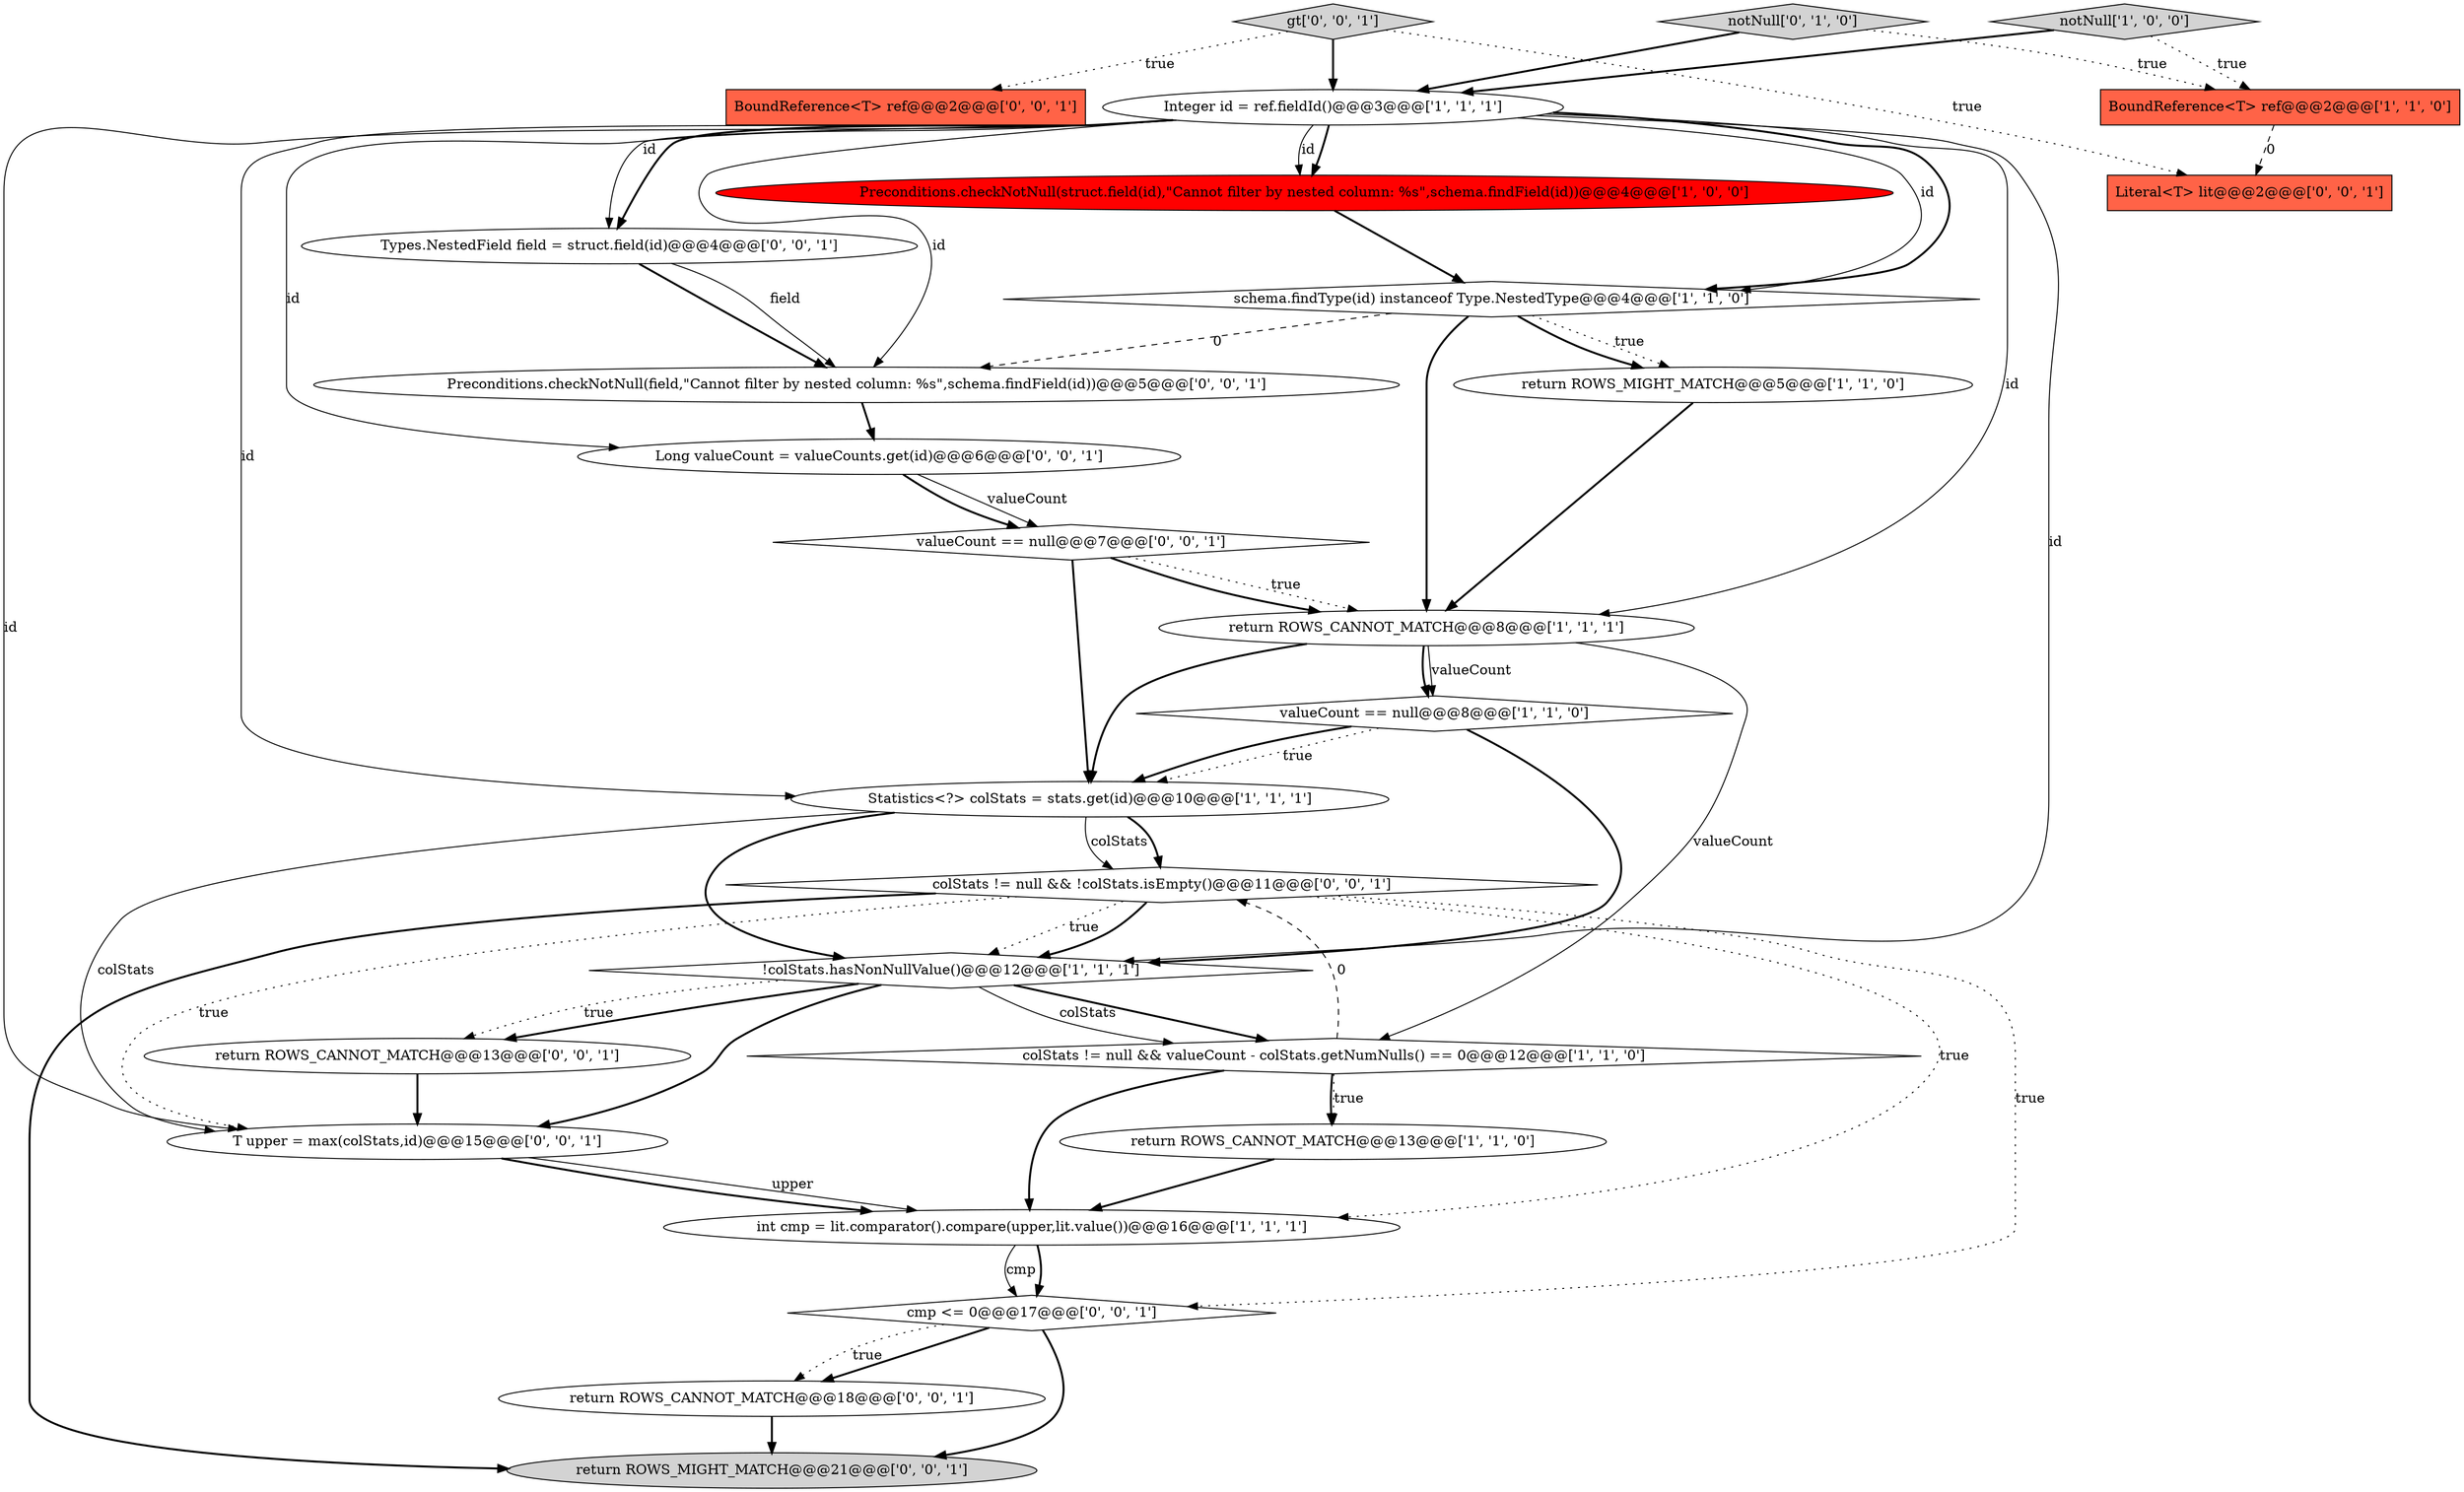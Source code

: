 digraph {
25 [style = filled, label = "return ROWS_CANNOT_MATCH@@@18@@@['0', '0', '1']", fillcolor = white, shape = ellipse image = "AAA0AAABBB3BBB"];
26 [style = filled, label = "Types.NestedField field = struct.field(id)@@@4@@@['0', '0', '1']", fillcolor = white, shape = ellipse image = "AAA0AAABBB3BBB"];
5 [style = filled, label = "Preconditions.checkNotNull(struct.field(id),\"Cannot filter by nested column: %s\",schema.findField(id))@@@4@@@['1', '0', '0']", fillcolor = red, shape = ellipse image = "AAA1AAABBB1BBB"];
11 [style = filled, label = "int cmp = lit.comparator().compare(upper,lit.value())@@@16@@@['1', '1', '1']", fillcolor = white, shape = ellipse image = "AAA0AAABBB1BBB"];
1 [style = filled, label = "Integer id = ref.fieldId()@@@3@@@['1', '1', '1']", fillcolor = white, shape = ellipse image = "AAA0AAABBB1BBB"];
3 [style = filled, label = "valueCount == null@@@8@@@['1', '1', '0']", fillcolor = white, shape = diamond image = "AAA0AAABBB1BBB"];
14 [style = filled, label = "valueCount == null@@@7@@@['0', '0', '1']", fillcolor = white, shape = diamond image = "AAA0AAABBB3BBB"];
19 [style = filled, label = "colStats != null && !colStats.isEmpty()@@@11@@@['0', '0', '1']", fillcolor = white, shape = diamond image = "AAA0AAABBB3BBB"];
9 [style = filled, label = "Statistics<?> colStats = stats.get(id)@@@10@@@['1', '1', '1']", fillcolor = white, shape = ellipse image = "AAA0AAABBB1BBB"];
20 [style = filled, label = "BoundReference<T> ref@@@2@@@['0', '0', '1']", fillcolor = tomato, shape = box image = "AAA0AAABBB3BBB"];
24 [style = filled, label = "Literal<T> lit@@@2@@@['0', '0', '1']", fillcolor = tomato, shape = box image = "AAA0AAABBB3BBB"];
12 [style = filled, label = "notNull['1', '0', '0']", fillcolor = lightgray, shape = diamond image = "AAA0AAABBB1BBB"];
2 [style = filled, label = "return ROWS_MIGHT_MATCH@@@5@@@['1', '1', '0']", fillcolor = white, shape = ellipse image = "AAA0AAABBB1BBB"];
0 [style = filled, label = "return ROWS_CANNOT_MATCH@@@8@@@['1', '1', '1']", fillcolor = white, shape = ellipse image = "AAA0AAABBB1BBB"];
13 [style = filled, label = "notNull['0', '1', '0']", fillcolor = lightgray, shape = diamond image = "AAA0AAABBB2BBB"];
15 [style = filled, label = "return ROWS_MIGHT_MATCH@@@21@@@['0', '0', '1']", fillcolor = lightgray, shape = ellipse image = "AAA0AAABBB3BBB"];
6 [style = filled, label = "BoundReference<T> ref@@@2@@@['1', '1', '0']", fillcolor = tomato, shape = box image = "AAA0AAABBB1BBB"];
4 [style = filled, label = "return ROWS_CANNOT_MATCH@@@13@@@['1', '1', '0']", fillcolor = white, shape = ellipse image = "AAA0AAABBB1BBB"];
16 [style = filled, label = "Preconditions.checkNotNull(field,\"Cannot filter by nested column: %s\",schema.findField(id))@@@5@@@['0', '0', '1']", fillcolor = white, shape = ellipse image = "AAA0AAABBB3BBB"];
17 [style = filled, label = "gt['0', '0', '1']", fillcolor = lightgray, shape = diamond image = "AAA0AAABBB3BBB"];
10 [style = filled, label = "schema.findType(id) instanceof Type.NestedType@@@4@@@['1', '1', '0']", fillcolor = white, shape = diamond image = "AAA0AAABBB1BBB"];
22 [style = filled, label = "return ROWS_CANNOT_MATCH@@@13@@@['0', '0', '1']", fillcolor = white, shape = ellipse image = "AAA0AAABBB3BBB"];
23 [style = filled, label = "Long valueCount = valueCounts.get(id)@@@6@@@['0', '0', '1']", fillcolor = white, shape = ellipse image = "AAA0AAABBB3BBB"];
7 [style = filled, label = "colStats != null && valueCount - colStats.getNumNulls() == 0@@@12@@@['1', '1', '0']", fillcolor = white, shape = diamond image = "AAA0AAABBB1BBB"];
18 [style = filled, label = "T upper = max(colStats,id)@@@15@@@['0', '0', '1']", fillcolor = white, shape = ellipse image = "AAA0AAABBB3BBB"];
8 [style = filled, label = "!colStats.hasNonNullValue()@@@12@@@['1', '1', '1']", fillcolor = white, shape = diamond image = "AAA0AAABBB1BBB"];
21 [style = filled, label = "cmp <= 0@@@17@@@['0', '0', '1']", fillcolor = white, shape = diamond image = "AAA0AAABBB3BBB"];
1->5 [style = bold, label=""];
0->3 [style = bold, label=""];
13->6 [style = dotted, label="true"];
5->10 [style = bold, label=""];
17->20 [style = dotted, label="true"];
9->18 [style = solid, label="colStats"];
0->9 [style = bold, label=""];
0->3 [style = solid, label="valueCount"];
7->11 [style = bold, label=""];
17->1 [style = bold, label=""];
0->7 [style = solid, label="valueCount"];
14->0 [style = dotted, label="true"];
9->19 [style = solid, label="colStats"];
8->18 [style = bold, label=""];
23->14 [style = solid, label="valueCount"];
21->15 [style = bold, label=""];
17->24 [style = dotted, label="true"];
11->21 [style = bold, label=""];
18->11 [style = bold, label=""];
19->18 [style = dotted, label="true"];
1->16 [style = solid, label="id"];
1->8 [style = solid, label="id"];
19->21 [style = dotted, label="true"];
7->4 [style = bold, label=""];
16->23 [style = bold, label=""];
21->25 [style = bold, label=""];
3->9 [style = dotted, label="true"];
1->26 [style = bold, label=""];
9->8 [style = bold, label=""];
12->1 [style = bold, label=""];
19->8 [style = dotted, label="true"];
13->1 [style = bold, label=""];
19->8 [style = bold, label=""];
8->7 [style = bold, label=""];
8->22 [style = bold, label=""];
23->14 [style = bold, label=""];
3->9 [style = bold, label=""];
21->25 [style = dotted, label="true"];
26->16 [style = bold, label=""];
1->9 [style = solid, label="id"];
2->0 [style = bold, label=""];
22->18 [style = bold, label=""];
1->18 [style = solid, label="id"];
14->0 [style = bold, label=""];
10->2 [style = dotted, label="true"];
1->0 [style = solid, label="id"];
12->6 [style = dotted, label="true"];
19->11 [style = dotted, label="true"];
6->24 [style = dashed, label="0"];
8->7 [style = solid, label="colStats"];
3->8 [style = bold, label=""];
7->19 [style = dashed, label="0"];
10->0 [style = bold, label=""];
7->4 [style = dotted, label="true"];
8->22 [style = dotted, label="true"];
1->10 [style = solid, label="id"];
25->15 [style = bold, label=""];
9->19 [style = bold, label=""];
14->9 [style = bold, label=""];
11->21 [style = solid, label="cmp"];
10->2 [style = bold, label=""];
1->26 [style = solid, label="id"];
10->16 [style = dashed, label="0"];
19->15 [style = bold, label=""];
4->11 [style = bold, label=""];
1->10 [style = bold, label=""];
1->23 [style = solid, label="id"];
18->11 [style = solid, label="upper"];
26->16 [style = solid, label="field"];
1->5 [style = solid, label="id"];
}
